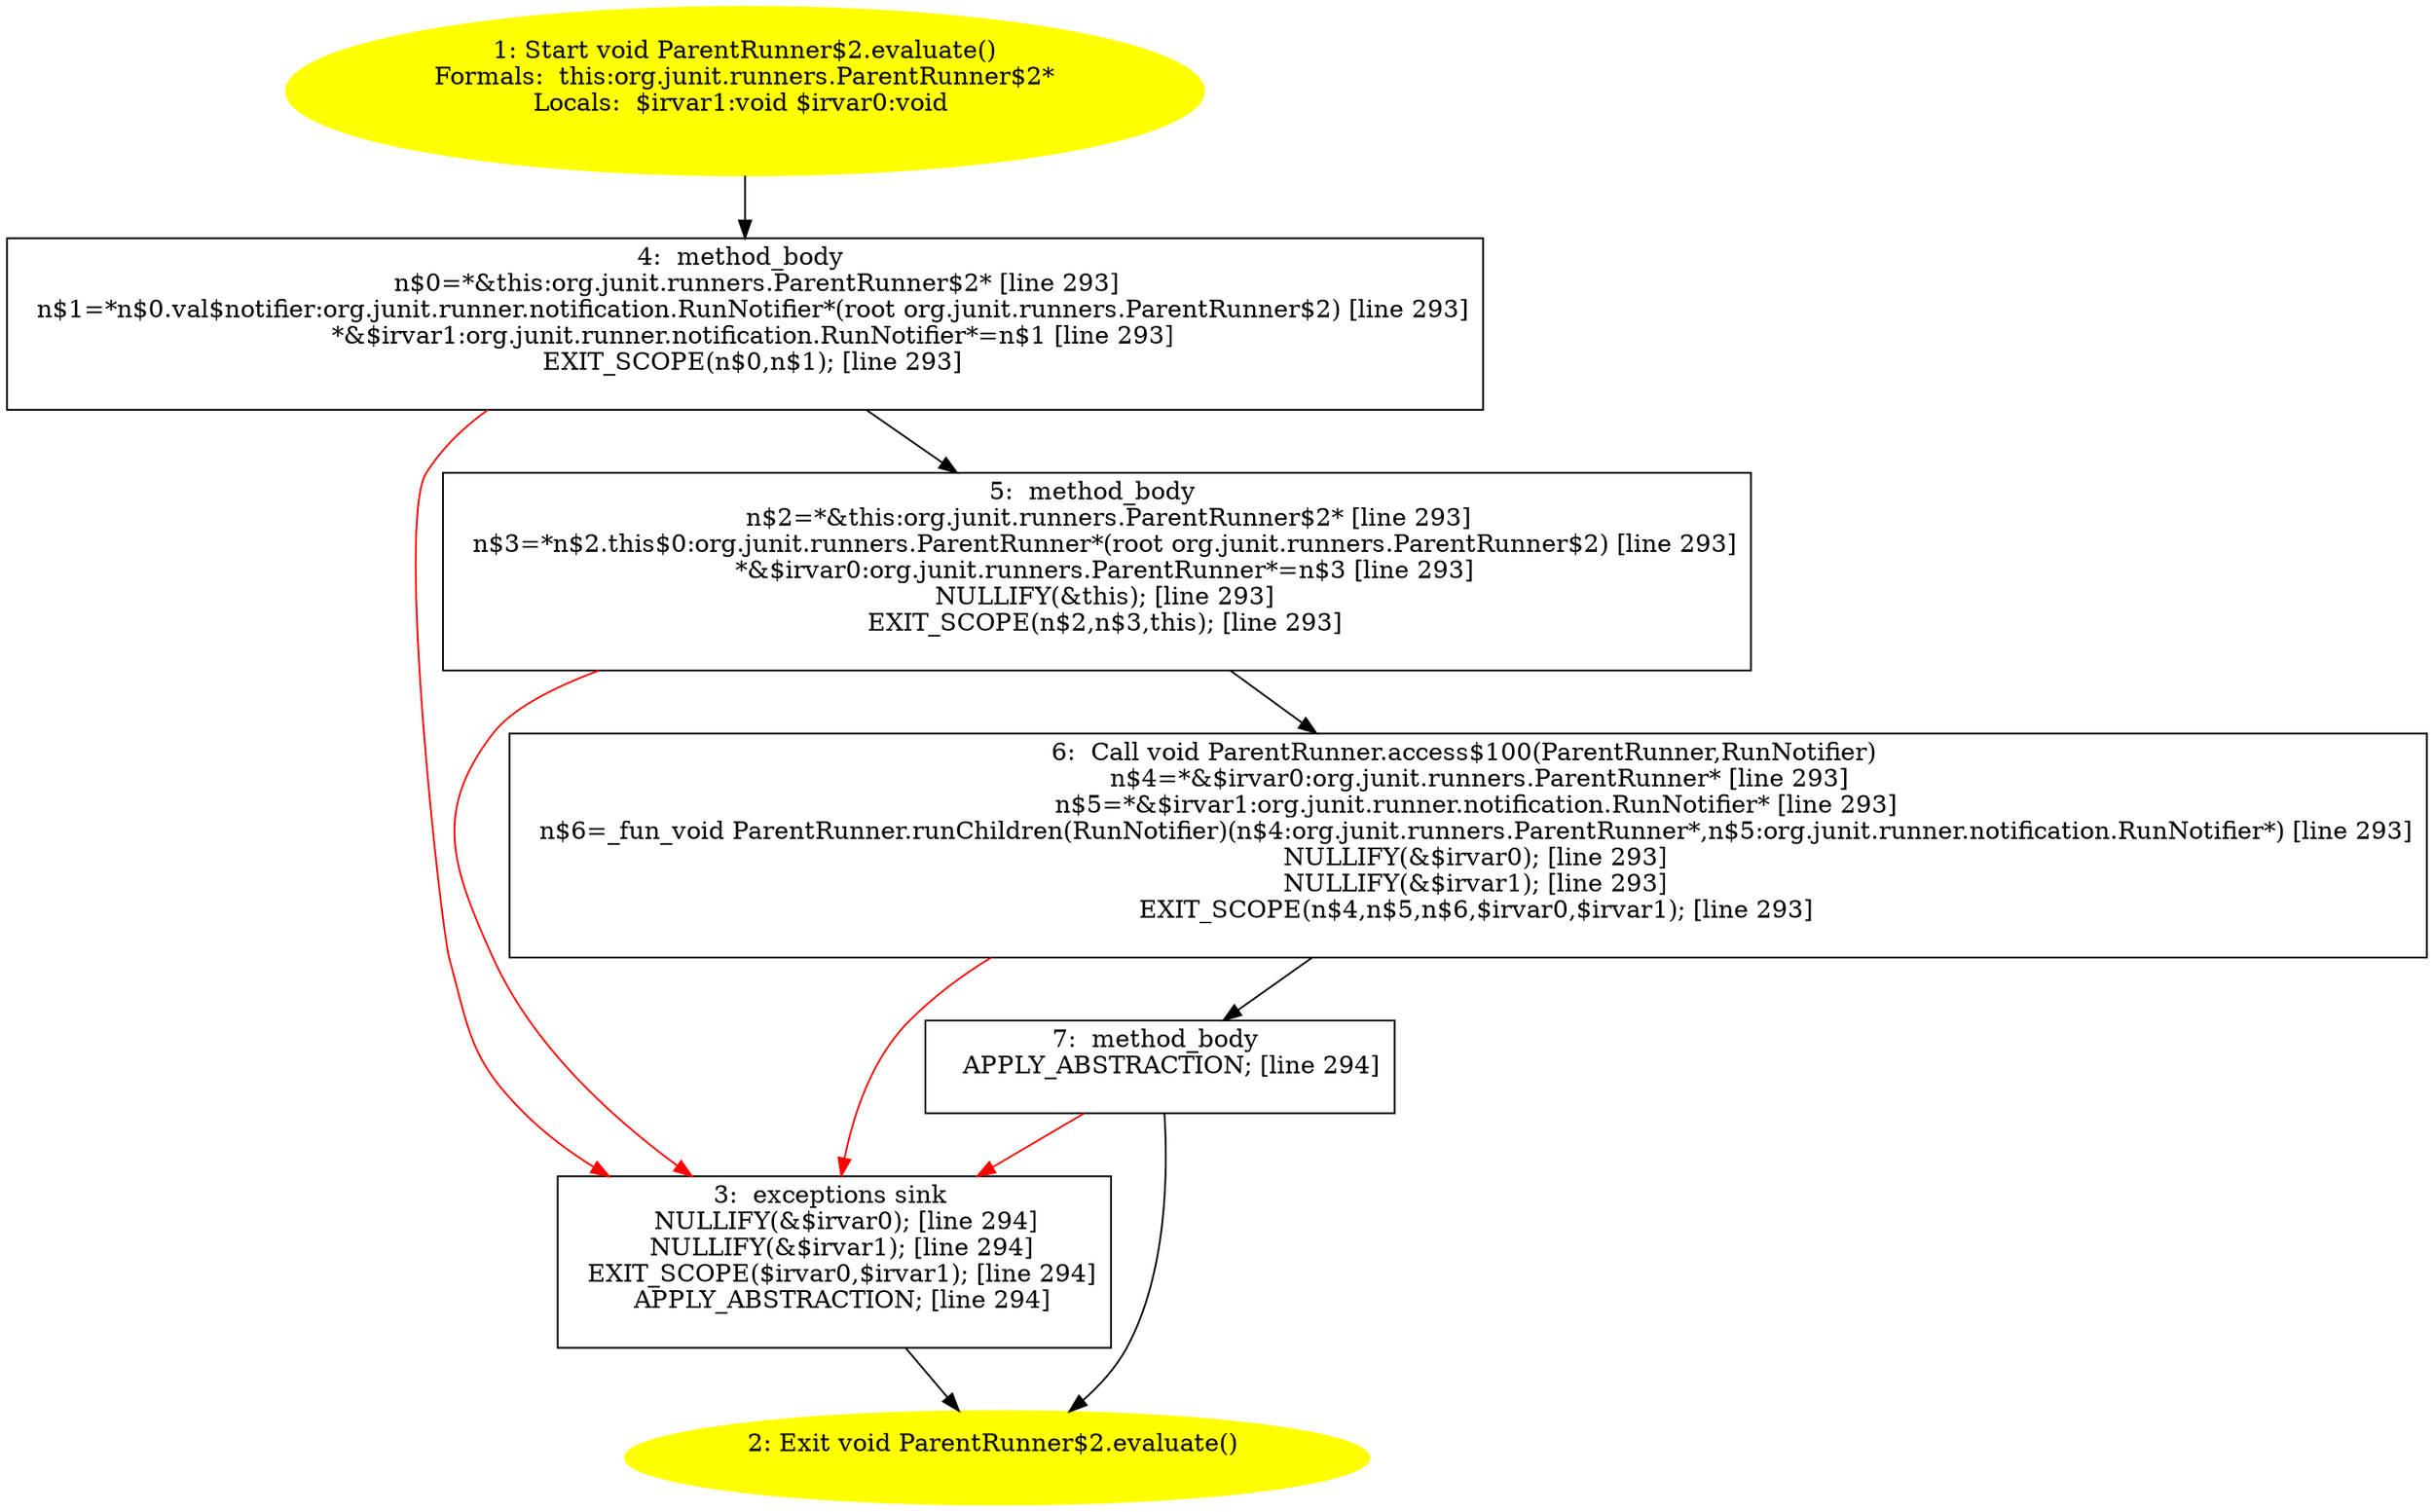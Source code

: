 /* @generated */
digraph cfg {
"org.junit.runners.ParentRunner$2.evaluate():void.9e24e24bccd972ed6192bca11a4964ec_1" [label="1: Start void ParentRunner$2.evaluate()\nFormals:  this:org.junit.runners.ParentRunner$2*\nLocals:  $irvar1:void $irvar0:void \n  " color=yellow style=filled]
	

	 "org.junit.runners.ParentRunner$2.evaluate():void.9e24e24bccd972ed6192bca11a4964ec_1" -> "org.junit.runners.ParentRunner$2.evaluate():void.9e24e24bccd972ed6192bca11a4964ec_4" ;
"org.junit.runners.ParentRunner$2.evaluate():void.9e24e24bccd972ed6192bca11a4964ec_2" [label="2: Exit void ParentRunner$2.evaluate() \n  " color=yellow style=filled]
	

"org.junit.runners.ParentRunner$2.evaluate():void.9e24e24bccd972ed6192bca11a4964ec_3" [label="3:  exceptions sink \n   NULLIFY(&$irvar0); [line 294]\n  NULLIFY(&$irvar1); [line 294]\n  EXIT_SCOPE($irvar0,$irvar1); [line 294]\n  APPLY_ABSTRACTION; [line 294]\n " shape="box"]
	

	 "org.junit.runners.ParentRunner$2.evaluate():void.9e24e24bccd972ed6192bca11a4964ec_3" -> "org.junit.runners.ParentRunner$2.evaluate():void.9e24e24bccd972ed6192bca11a4964ec_2" ;
"org.junit.runners.ParentRunner$2.evaluate():void.9e24e24bccd972ed6192bca11a4964ec_4" [label="4:  method_body \n   n$0=*&this:org.junit.runners.ParentRunner$2* [line 293]\n  n$1=*n$0.val$notifier:org.junit.runner.notification.RunNotifier*(root org.junit.runners.ParentRunner$2) [line 293]\n  *&$irvar1:org.junit.runner.notification.RunNotifier*=n$1 [line 293]\n  EXIT_SCOPE(n$0,n$1); [line 293]\n " shape="box"]
	

	 "org.junit.runners.ParentRunner$2.evaluate():void.9e24e24bccd972ed6192bca11a4964ec_4" -> "org.junit.runners.ParentRunner$2.evaluate():void.9e24e24bccd972ed6192bca11a4964ec_5" ;
	 "org.junit.runners.ParentRunner$2.evaluate():void.9e24e24bccd972ed6192bca11a4964ec_4" -> "org.junit.runners.ParentRunner$2.evaluate():void.9e24e24bccd972ed6192bca11a4964ec_3" [color="red" ];
"org.junit.runners.ParentRunner$2.evaluate():void.9e24e24bccd972ed6192bca11a4964ec_5" [label="5:  method_body \n   n$2=*&this:org.junit.runners.ParentRunner$2* [line 293]\n  n$3=*n$2.this$0:org.junit.runners.ParentRunner*(root org.junit.runners.ParentRunner$2) [line 293]\n  *&$irvar0:org.junit.runners.ParentRunner*=n$3 [line 293]\n  NULLIFY(&this); [line 293]\n  EXIT_SCOPE(n$2,n$3,this); [line 293]\n " shape="box"]
	

	 "org.junit.runners.ParentRunner$2.evaluate():void.9e24e24bccd972ed6192bca11a4964ec_5" -> "org.junit.runners.ParentRunner$2.evaluate():void.9e24e24bccd972ed6192bca11a4964ec_6" ;
	 "org.junit.runners.ParentRunner$2.evaluate():void.9e24e24bccd972ed6192bca11a4964ec_5" -> "org.junit.runners.ParentRunner$2.evaluate():void.9e24e24bccd972ed6192bca11a4964ec_3" [color="red" ];
"org.junit.runners.ParentRunner$2.evaluate():void.9e24e24bccd972ed6192bca11a4964ec_6" [label="6:  Call void ParentRunner.access$100(ParentRunner,RunNotifier) \n   n$4=*&$irvar0:org.junit.runners.ParentRunner* [line 293]\n  n$5=*&$irvar1:org.junit.runner.notification.RunNotifier* [line 293]\n  n$6=_fun_void ParentRunner.runChildren(RunNotifier)(n$4:org.junit.runners.ParentRunner*,n$5:org.junit.runner.notification.RunNotifier*) [line 293]\n  NULLIFY(&$irvar0); [line 293]\n  NULLIFY(&$irvar1); [line 293]\n  EXIT_SCOPE(n$4,n$5,n$6,$irvar0,$irvar1); [line 293]\n " shape="box"]
	

	 "org.junit.runners.ParentRunner$2.evaluate():void.9e24e24bccd972ed6192bca11a4964ec_6" -> "org.junit.runners.ParentRunner$2.evaluate():void.9e24e24bccd972ed6192bca11a4964ec_7" ;
	 "org.junit.runners.ParentRunner$2.evaluate():void.9e24e24bccd972ed6192bca11a4964ec_6" -> "org.junit.runners.ParentRunner$2.evaluate():void.9e24e24bccd972ed6192bca11a4964ec_3" [color="red" ];
"org.junit.runners.ParentRunner$2.evaluate():void.9e24e24bccd972ed6192bca11a4964ec_7" [label="7:  method_body \n   APPLY_ABSTRACTION; [line 294]\n " shape="box"]
	

	 "org.junit.runners.ParentRunner$2.evaluate():void.9e24e24bccd972ed6192bca11a4964ec_7" -> "org.junit.runners.ParentRunner$2.evaluate():void.9e24e24bccd972ed6192bca11a4964ec_2" ;
	 "org.junit.runners.ParentRunner$2.evaluate():void.9e24e24bccd972ed6192bca11a4964ec_7" -> "org.junit.runners.ParentRunner$2.evaluate():void.9e24e24bccd972ed6192bca11a4964ec_3" [color="red" ];
}
